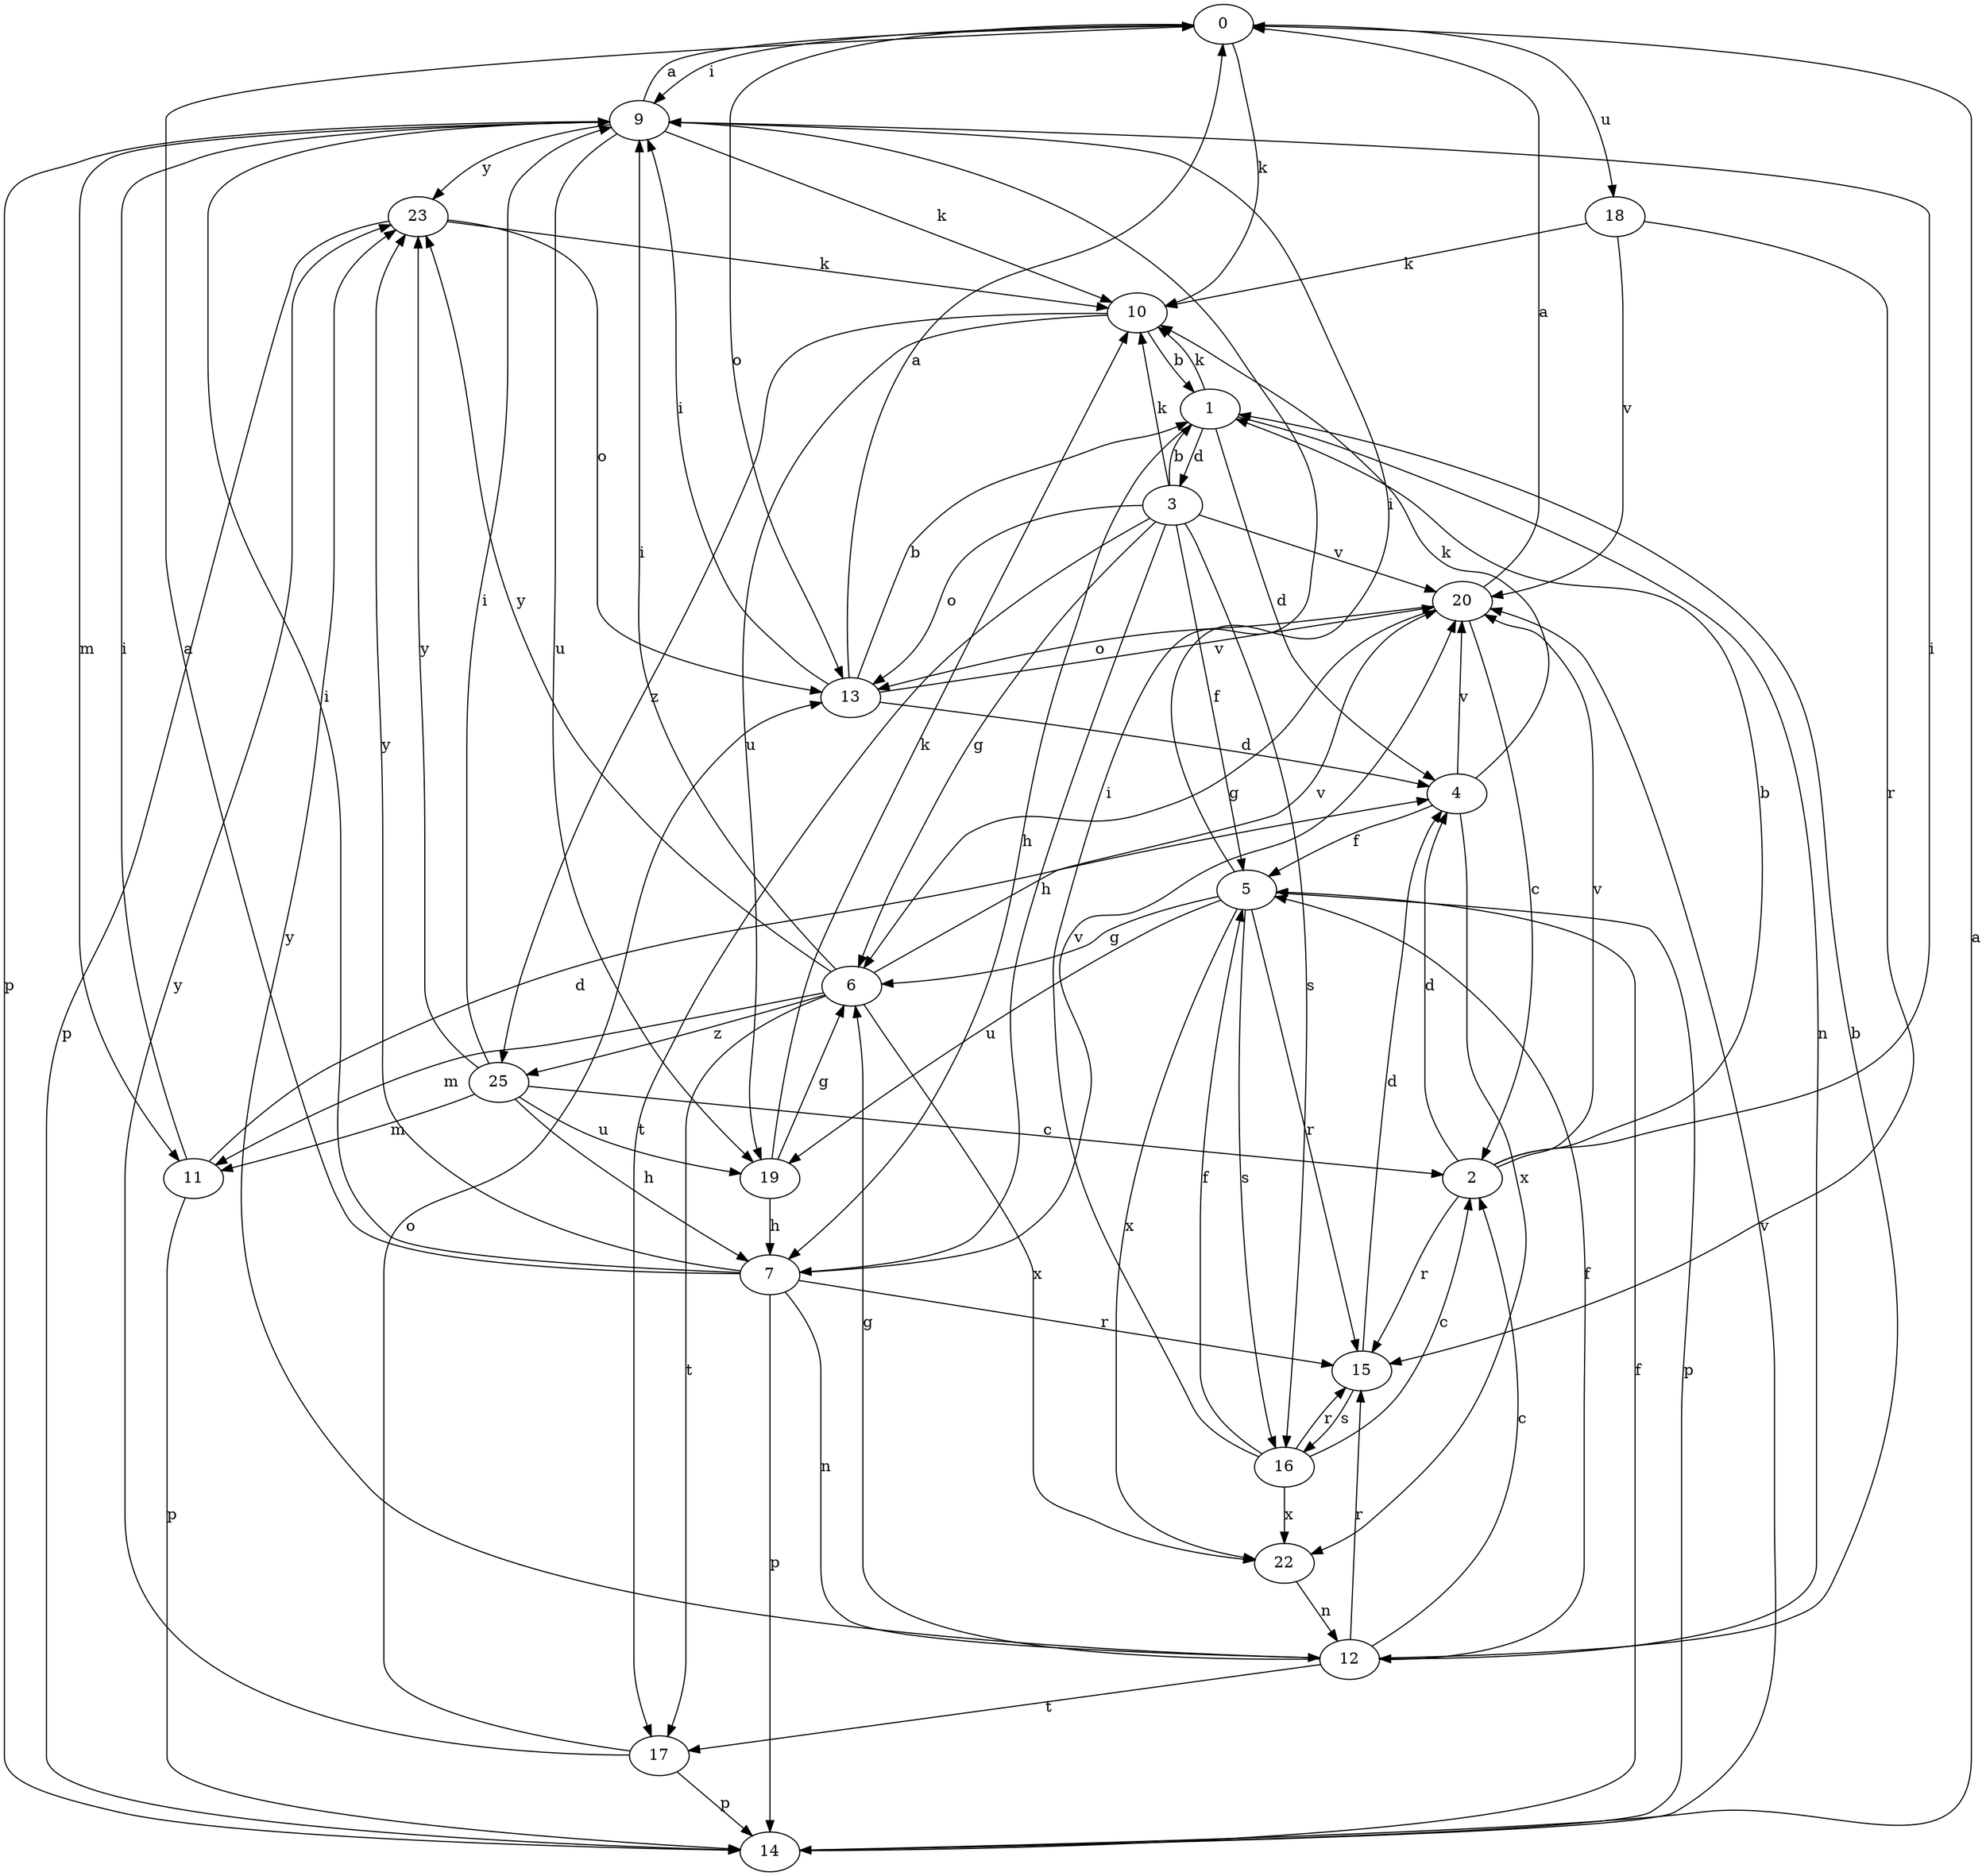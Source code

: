 strict digraph  {
0;
1;
2;
3;
4;
5;
6;
7;
9;
10;
11;
12;
13;
14;
15;
16;
17;
18;
19;
20;
22;
23;
25;
0 -> 9  [label=i];
0 -> 10  [label=k];
0 -> 13  [label=o];
0 -> 18  [label=u];
1 -> 3  [label=d];
1 -> 4  [label=d];
1 -> 7  [label=h];
1 -> 10  [label=k];
1 -> 12  [label=n];
2 -> 1  [label=b];
2 -> 4  [label=d];
2 -> 9  [label=i];
2 -> 15  [label=r];
2 -> 20  [label=v];
3 -> 1  [label=b];
3 -> 5  [label=f];
3 -> 6  [label=g];
3 -> 7  [label=h];
3 -> 10  [label=k];
3 -> 13  [label=o];
3 -> 16  [label=s];
3 -> 17  [label=t];
3 -> 20  [label=v];
4 -> 5  [label=f];
4 -> 10  [label=k];
4 -> 20  [label=v];
4 -> 22  [label=x];
5 -> 6  [label=g];
5 -> 9  [label=i];
5 -> 14  [label=p];
5 -> 15  [label=r];
5 -> 16  [label=s];
5 -> 19  [label=u];
5 -> 22  [label=x];
6 -> 9  [label=i];
6 -> 11  [label=m];
6 -> 17  [label=t];
6 -> 20  [label=v];
6 -> 22  [label=x];
6 -> 23  [label=y];
6 -> 25  [label=z];
7 -> 0  [label=a];
7 -> 9  [label=i];
7 -> 12  [label=n];
7 -> 14  [label=p];
7 -> 15  [label=r];
7 -> 20  [label=v];
7 -> 23  [label=y];
9 -> 0  [label=a];
9 -> 10  [label=k];
9 -> 11  [label=m];
9 -> 14  [label=p];
9 -> 19  [label=u];
9 -> 23  [label=y];
10 -> 1  [label=b];
10 -> 19  [label=u];
10 -> 25  [label=z];
11 -> 4  [label=d];
11 -> 9  [label=i];
11 -> 14  [label=p];
12 -> 1  [label=b];
12 -> 2  [label=c];
12 -> 5  [label=f];
12 -> 6  [label=g];
12 -> 15  [label=r];
12 -> 17  [label=t];
12 -> 23  [label=y];
13 -> 0  [label=a];
13 -> 1  [label=b];
13 -> 4  [label=d];
13 -> 9  [label=i];
13 -> 20  [label=v];
14 -> 0  [label=a];
14 -> 5  [label=f];
14 -> 20  [label=v];
15 -> 4  [label=d];
15 -> 16  [label=s];
16 -> 2  [label=c];
16 -> 5  [label=f];
16 -> 9  [label=i];
16 -> 15  [label=r];
16 -> 22  [label=x];
17 -> 13  [label=o];
17 -> 14  [label=p];
17 -> 23  [label=y];
18 -> 10  [label=k];
18 -> 15  [label=r];
18 -> 20  [label=v];
19 -> 6  [label=g];
19 -> 7  [label=h];
19 -> 10  [label=k];
20 -> 0  [label=a];
20 -> 2  [label=c];
20 -> 6  [label=g];
20 -> 13  [label=o];
22 -> 12  [label=n];
23 -> 10  [label=k];
23 -> 13  [label=o];
23 -> 14  [label=p];
25 -> 2  [label=c];
25 -> 7  [label=h];
25 -> 9  [label=i];
25 -> 11  [label=m];
25 -> 19  [label=u];
25 -> 23  [label=y];
}
